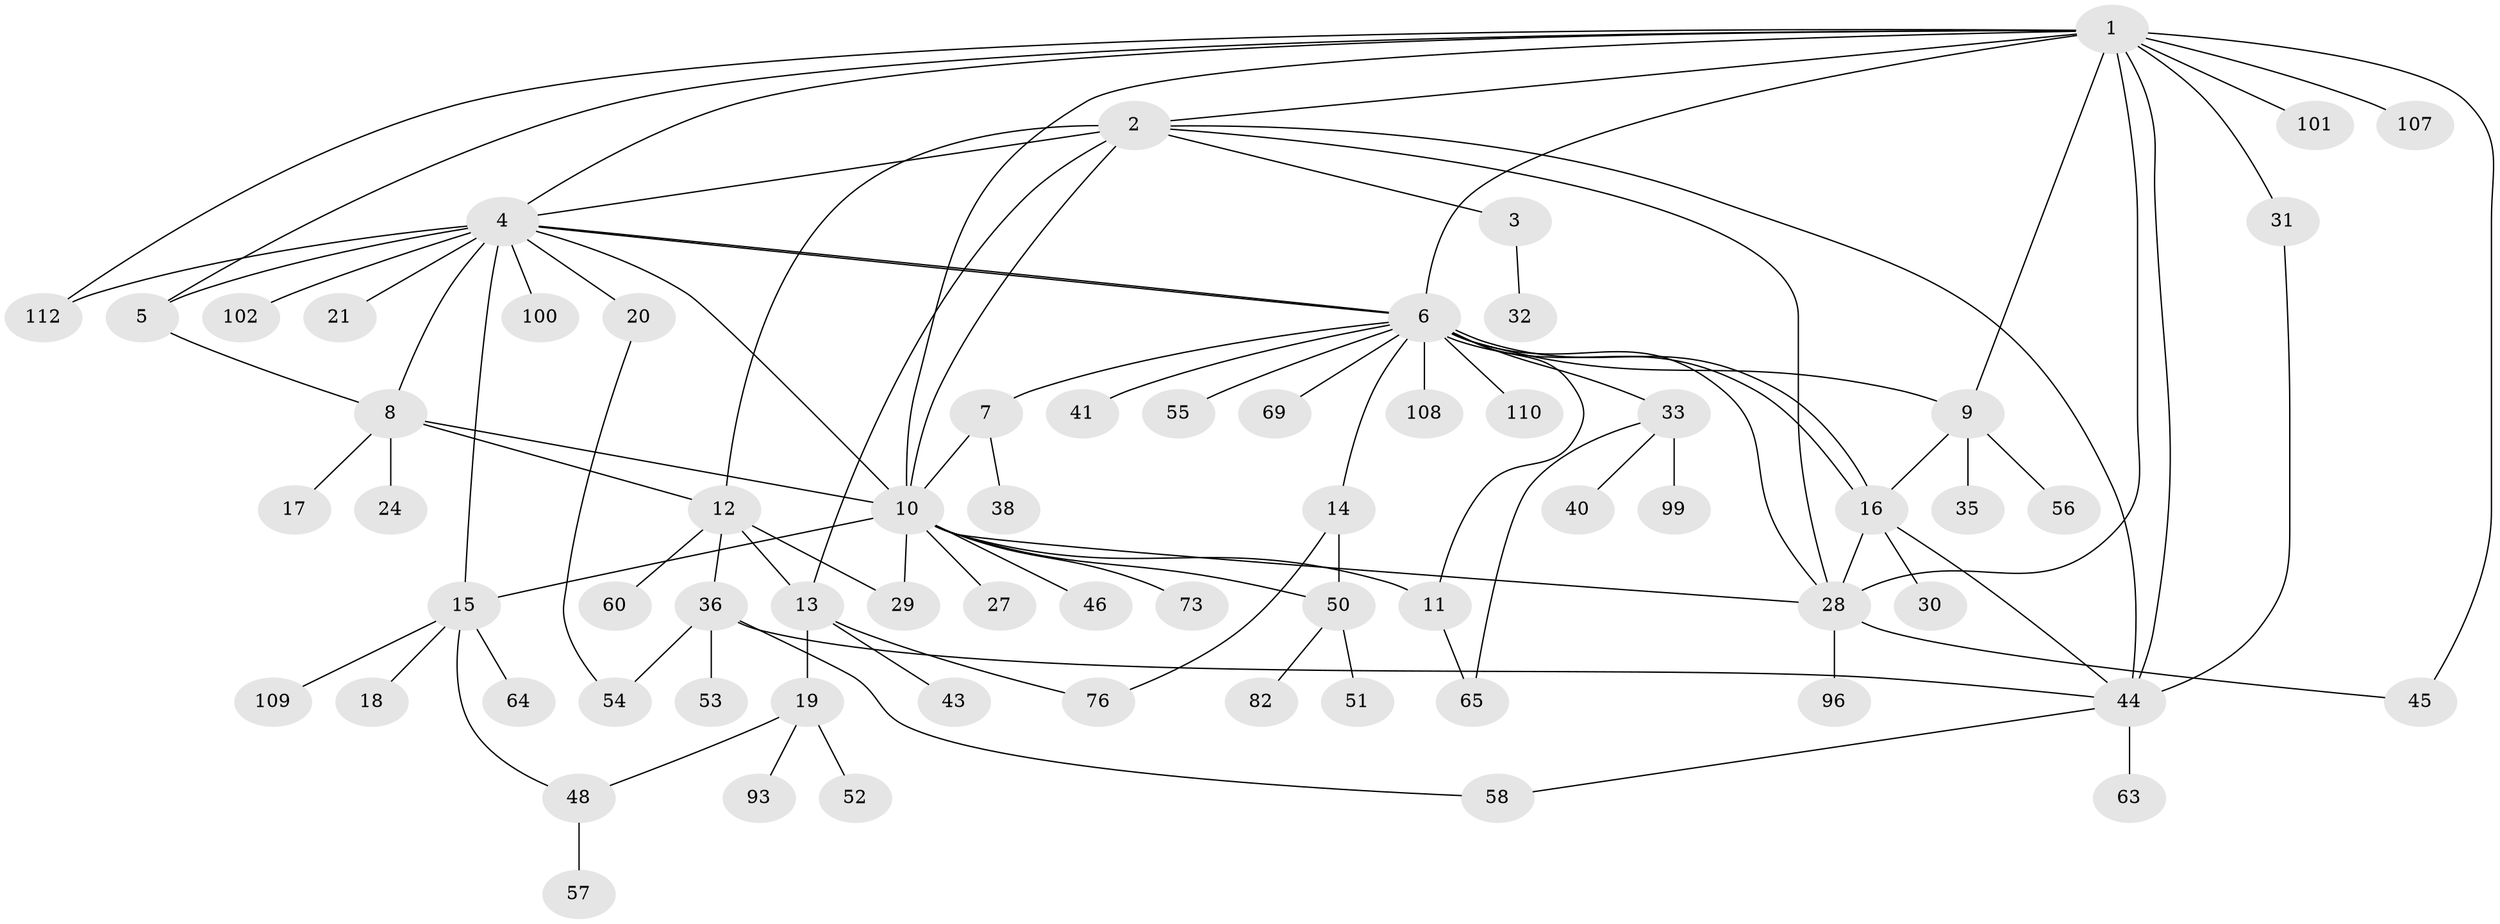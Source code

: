 // original degree distribution, {14: 0.008928571428571428, 10: 0.008928571428571428, 2: 0.19642857142857142, 15: 0.008928571428571428, 5: 0.044642857142857144, 17: 0.008928571428571428, 3: 0.09821428571428571, 7: 0.026785714285714284, 4: 0.08035714285714286, 9: 0.008928571428571428, 6: 0.017857142857142856, 8: 0.008928571428571428, 1: 0.48214285714285715}
// Generated by graph-tools (version 1.1) at 2025/18/03/04/25 18:18:21]
// undirected, 67 vertices, 99 edges
graph export_dot {
graph [start="1"]
  node [color=gray90,style=filled];
  1;
  2 [super="+78+89+85+34"];
  3;
  4 [super="+22"];
  5 [super="+105+23"];
  6 [super="+66"];
  7;
  8;
  9 [super="+106"];
  10 [super="+26+37+74+71"];
  11 [super="+91"];
  12 [super="+77+95+104"];
  13;
  14;
  15 [super="+47"];
  16 [super="+25+49"];
  17;
  18;
  19;
  20 [super="+39"];
  21 [super="+103"];
  24;
  27;
  28 [super="+67+59"];
  29;
  30;
  31;
  32;
  33;
  35;
  36 [super="+42"];
  38;
  40 [super="+72"];
  41;
  43;
  44 [super="+75+80+68"];
  45;
  46 [super="+90"];
  48 [super="+81+86"];
  50;
  51 [super="+62"];
  52;
  53;
  54 [super="+70+61"];
  55 [super="+97"];
  56;
  57;
  58;
  60;
  63;
  64;
  65 [super="+92"];
  69;
  73;
  76 [super="+83"];
  82;
  93;
  96;
  99;
  100;
  101;
  102;
  107;
  108;
  109;
  110;
  112;
  1 -- 2;
  1 -- 4;
  1 -- 5;
  1 -- 6;
  1 -- 9;
  1 -- 31;
  1 -- 45;
  1 -- 101;
  1 -- 107;
  1 -- 112;
  1 -- 28 [weight=2];
  1 -- 10;
  1 -- 44;
  2 -- 3;
  2 -- 4;
  2 -- 12;
  2 -- 13;
  2 -- 44;
  2 -- 28;
  2 -- 10;
  3 -- 32;
  4 -- 6;
  4 -- 6;
  4 -- 8;
  4 -- 10;
  4 -- 15 [weight=2];
  4 -- 20;
  4 -- 21;
  4 -- 100;
  4 -- 102;
  4 -- 112;
  4 -- 5;
  5 -- 8;
  6 -- 7;
  6 -- 11;
  6 -- 14;
  6 -- 16;
  6 -- 16;
  6 -- 28;
  6 -- 33;
  6 -- 41;
  6 -- 55;
  6 -- 69;
  6 -- 108;
  6 -- 110;
  6 -- 9;
  7 -- 10;
  7 -- 38;
  8 -- 17;
  8 -- 24;
  8 -- 12;
  8 -- 10 [weight=2];
  9 -- 35;
  9 -- 56;
  9 -- 16;
  10 -- 27;
  10 -- 50;
  10 -- 28;
  10 -- 73;
  10 -- 46;
  10 -- 11;
  10 -- 29;
  10 -- 15 [weight=2];
  11 -- 65;
  12 -- 29;
  12 -- 36;
  12 -- 60;
  12 -- 13;
  13 -- 19;
  13 -- 43;
  13 -- 76;
  14 -- 50;
  14 -- 76;
  15 -- 18;
  15 -- 48;
  15 -- 64;
  15 -- 109;
  16 -- 28;
  16 -- 30;
  16 -- 44;
  19 -- 48;
  19 -- 52;
  19 -- 93;
  20 -- 54;
  28 -- 45;
  28 -- 96;
  31 -- 44;
  33 -- 40;
  33 -- 65;
  33 -- 99;
  36 -- 53;
  36 -- 54;
  36 -- 58;
  36 -- 44;
  44 -- 63;
  44 -- 58;
  48 -- 57;
  50 -- 51;
  50 -- 82;
}
